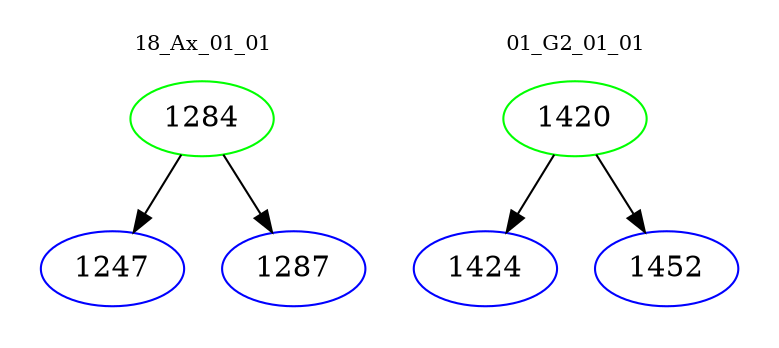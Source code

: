 digraph{
subgraph cluster_0 {
color = white
label = "18_Ax_01_01";
fontsize=10;
T0_1284 [label="1284", color="green"]
T0_1284 -> T0_1247 [color="black"]
T0_1247 [label="1247", color="blue"]
T0_1284 -> T0_1287 [color="black"]
T0_1287 [label="1287", color="blue"]
}
subgraph cluster_1 {
color = white
label = "01_G2_01_01";
fontsize=10;
T1_1420 [label="1420", color="green"]
T1_1420 -> T1_1424 [color="black"]
T1_1424 [label="1424", color="blue"]
T1_1420 -> T1_1452 [color="black"]
T1_1452 [label="1452", color="blue"]
}
}
